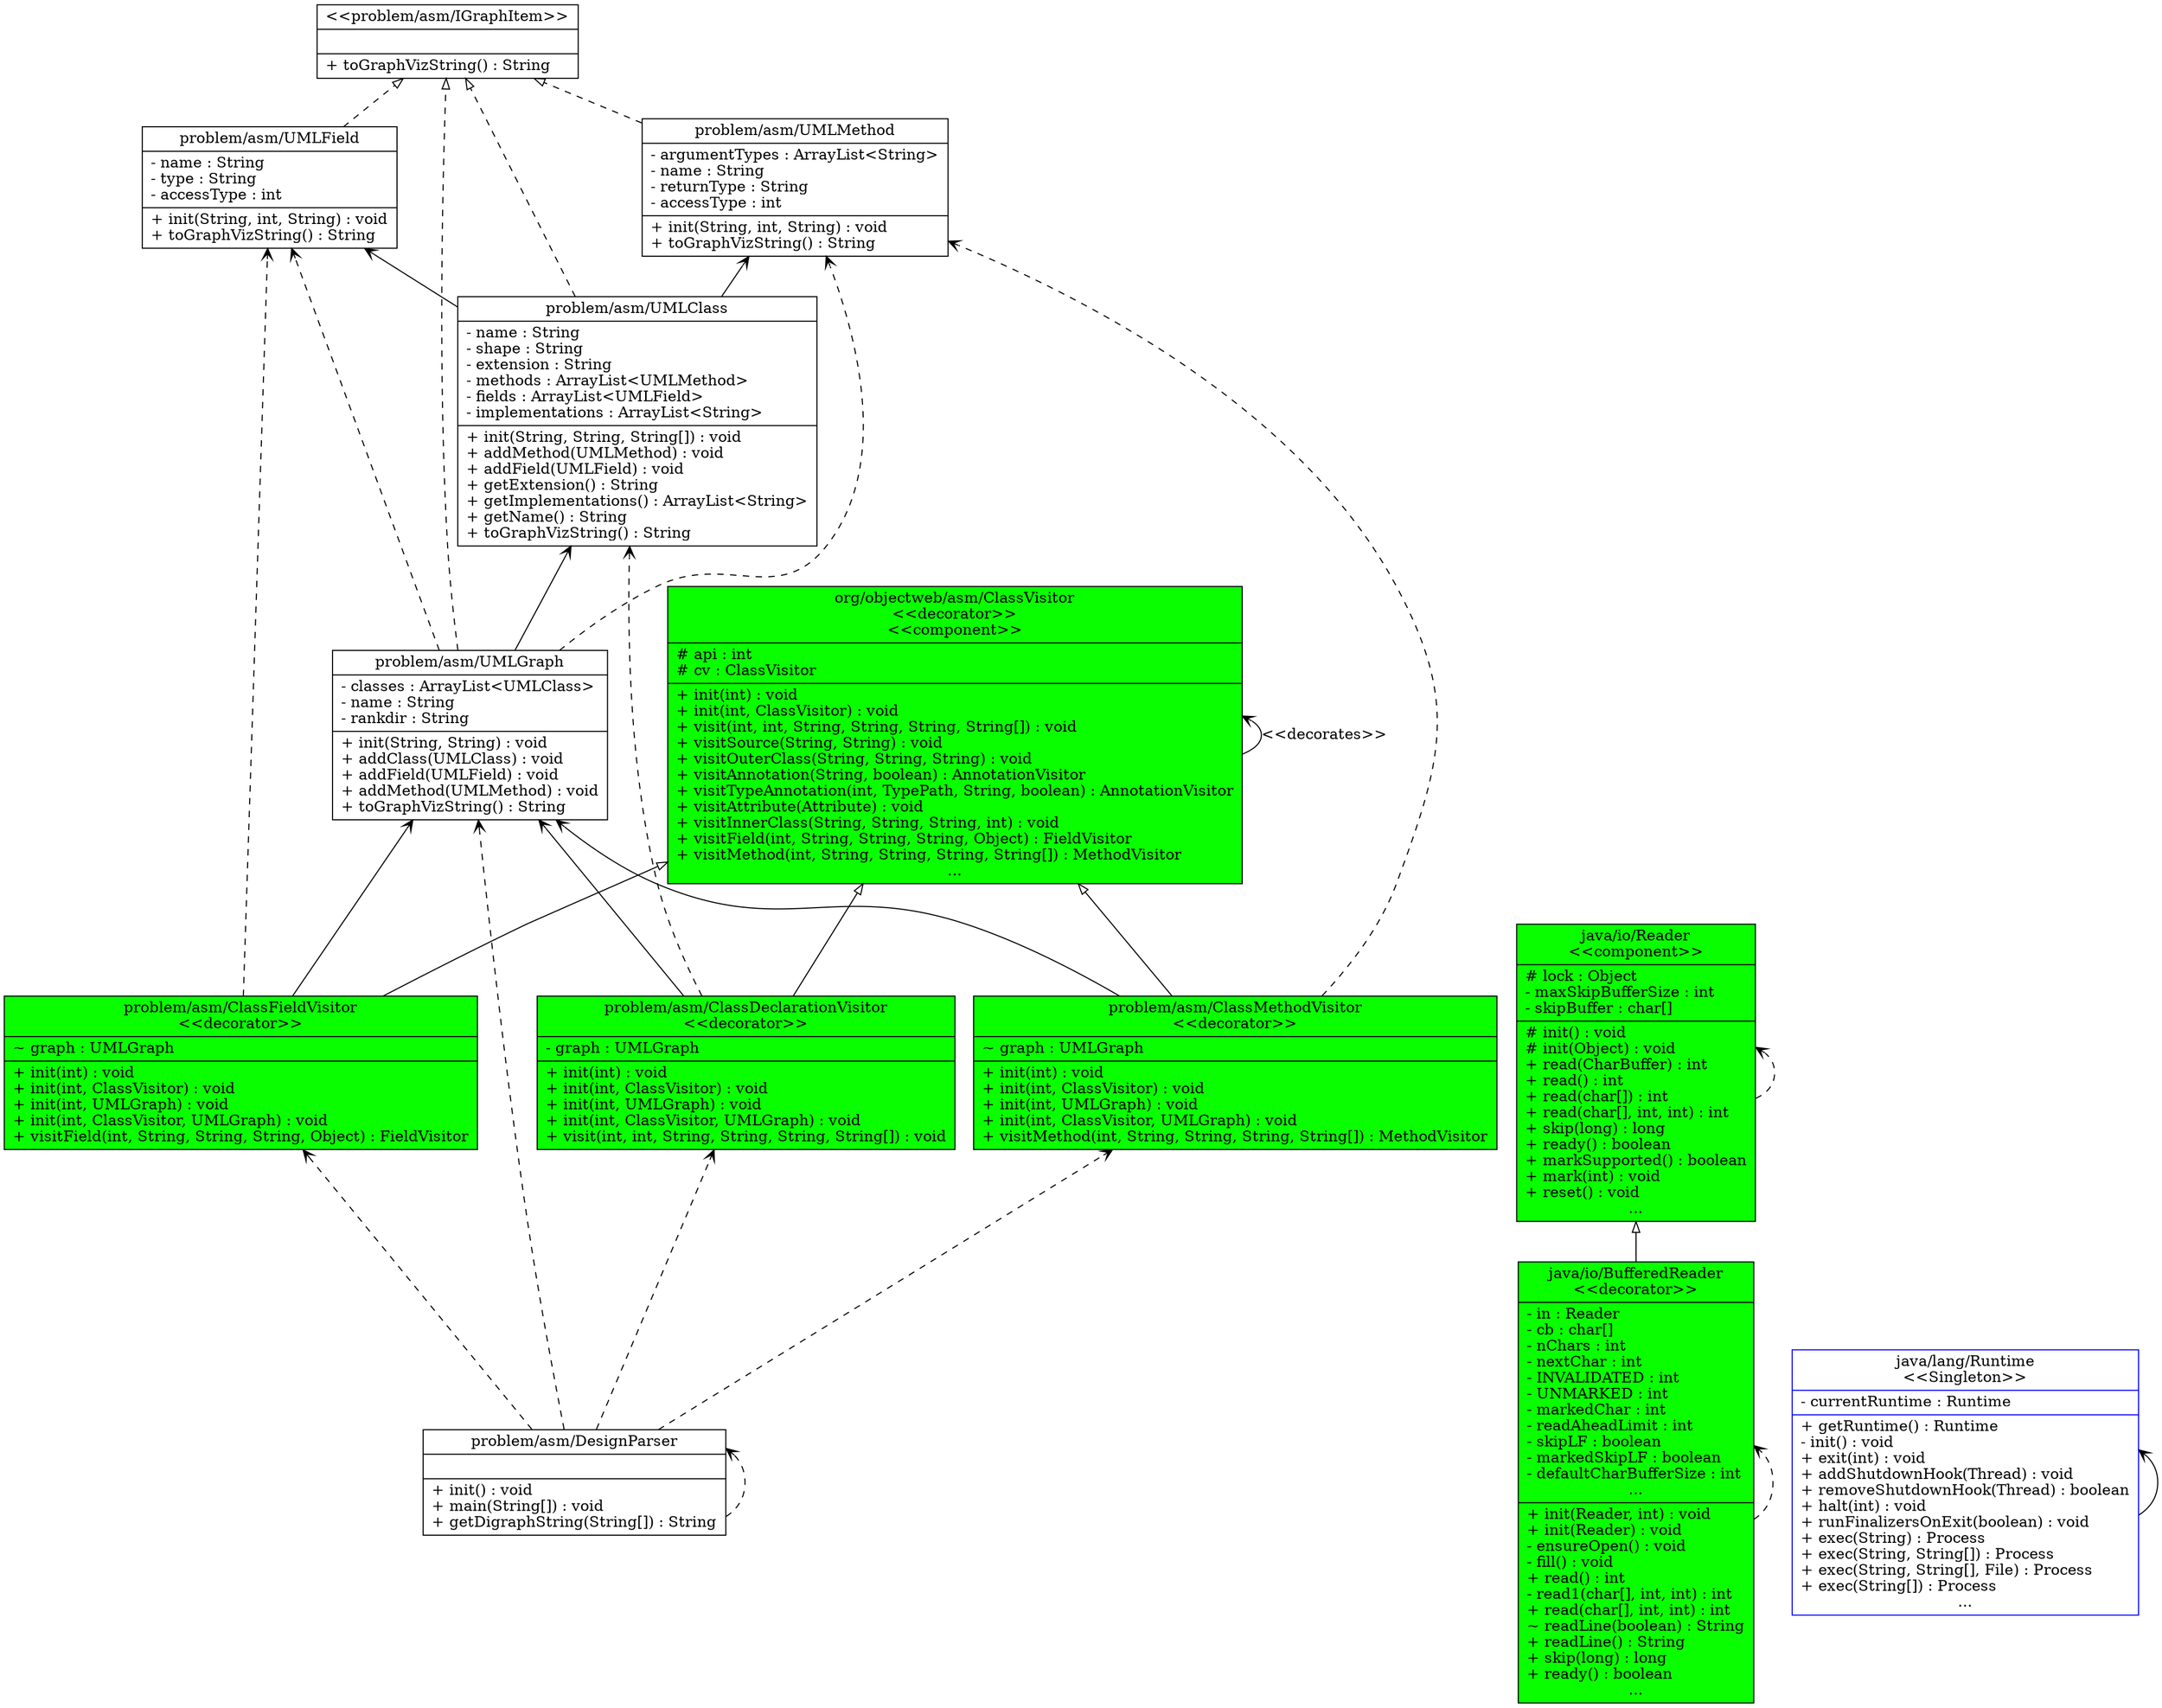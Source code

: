 digraph "UML"{
	rankdir = BT
	"problem/asm/ClassDeclarationVisitor" [
	shape = "record",
	label = "{problem/asm/ClassDeclarationVisitor\n\<\<decorator\>\>|- graph : UMLGraph\l|+ init(int) : void\l+ init(int, ClassVisitor) : void\l+ init(int, UMLGraph) : void\l+ init(int, ClassVisitor, UMLGraph) : void\l+ visit(int, int, String, String, String, String[]) : void\l}"
style=filled
fillcolor="#09FF00"
color="#000000"
];
"problem/asm/ClassDeclarationVisitor" -> "problem/asm/UMLGraph" [arrowhead="vee", style="solid", color="#000000"];
"problem/asm/ClassDeclarationVisitor" -> "org/objectweb/asm/ClassVisitor" [arrowhead="onormal", style="", color="#000000"];
"problem/asm/ClassDeclarationVisitor" -> "problem/asm/UMLClass" [arrowhead="vee", style="dashed", color="#000000"];

	"problem/asm/ClassFieldVisitor" [
	shape = "record",
	label = "{problem/asm/ClassFieldVisitor\n\<\<decorator\>\>|~ graph : UMLGraph\l|+ init(int) : void\l+ init(int, ClassVisitor) : void\l+ init(int, UMLGraph) : void\l+ init(int, ClassVisitor, UMLGraph) : void\l+ visitField(int, String, String, String, Object) : FieldVisitor\l}"
style=filled
fillcolor="#09FF00"
color="#000000"
];
"problem/asm/ClassFieldVisitor" -> "problem/asm/UMLGraph" [arrowhead="vee", style="solid", color="#000000"];
"problem/asm/ClassFieldVisitor" -> "org/objectweb/asm/ClassVisitor" [arrowhead="onormal", style="", color="#000000"];
"problem/asm/ClassFieldVisitor" -> "problem/asm/UMLField" [arrowhead="vee", style="dashed", color="#000000"];

	"problem/asm/ClassMethodVisitor" [
	shape = "record",
	label = "{problem/asm/ClassMethodVisitor\n\<\<decorator\>\>|~ graph : UMLGraph\l|+ init(int) : void\l+ init(int, ClassVisitor) : void\l+ init(int, UMLGraph) : void\l+ init(int, ClassVisitor, UMLGraph) : void\l+ visitMethod(int, String, String, String, String[]) : MethodVisitor\l}"
style=filled
fillcolor="#09FF00"
color="#000000"
];
"problem/asm/ClassMethodVisitor" -> "problem/asm/UMLGraph" [arrowhead="vee", style="solid", color="#000000"];
"problem/asm/ClassMethodVisitor" -> "org/objectweb/asm/ClassVisitor" [arrowhead="onormal", style="", color="#000000"];
"problem/asm/ClassMethodVisitor" -> "problem/asm/UMLMethod" [arrowhead="vee", style="dashed", color="#000000"];

	"problem/asm/DesignParser" [
	shape = "record",
	label = "{problem/asm/DesignParser||+ init() : void\l+ main(String[]) : void\l+ getDigraphString(String[]) : String\l}"
style=filled
fillcolor="#ffffff"
color="#000000"
];
"problem/asm/DesignParser" -> "problem/asm/DesignParser" [arrowhead="vee", style="dashed", color="#000000"];
"problem/asm/DesignParser" -> "problem/asm/UMLGraph" [arrowhead="vee", style="dashed", color="#000000"];
"problem/asm/DesignParser" -> "problem/asm/ClassDeclarationVisitor" [arrowhead="vee", style="dashed", color="#000000"];
"problem/asm/DesignParser" -> "problem/asm/ClassFieldVisitor" [arrowhead="vee", style="dashed", color="#000000"];
"problem/asm/DesignParser" -> "problem/asm/ClassMethodVisitor" [arrowhead="vee", style="dashed", color="#000000"];

	"problem/asm/IGraphItem" [
	shape = "record",
	label = "{\<\<problem/asm/IGraphItem\>\>||+ toGraphVizString() : String\l}"
style=filled
fillcolor="#ffffff"
color="#000000"
];

	"problem/asm/UMLClass" [
	shape = "record",
	label = "{problem/asm/UMLClass|- name : String\l- shape : String\l- extension : String\l- methods : ArrayList\<UMLMethod\>\l- fields : ArrayList\<UMLField\>\l- implementations : ArrayList\<String\>\l|+ init(String, String, String[]) : void\l+ addMethod(UMLMethod) : void\l+ addField(UMLField) : void\l+ getExtension() : String\l+ getImplementations() : ArrayList\<String\>\l+ getName() : String\l+ toGraphVizString() : String\l}"
style=filled
fillcolor="#ffffff"
color="#000000"
];
"problem/asm/UMLClass" -> "problem/asm/IGraphItem" [arrowhead="onormal", style="dashed", color="#000000"];
"problem/asm/UMLClass" -> "problem/asm/UMLField" [arrowhead="vee", style="solid", color="#000000"];
"problem/asm/UMLClass" -> "problem/asm/UMLMethod" [arrowhead="vee", style="solid", color="#000000"];

	"problem/asm/UMLField" [
	shape = "record",
	label = "{problem/asm/UMLField|- name : String\l- type : String\l- accessType : int\l|+ init(String, int, String) : void\l+ toGraphVizString() : String\l}"
style=filled
fillcolor="#ffffff"
color="#000000"
];
"problem/asm/UMLField" -> "problem/asm/IGraphItem" [arrowhead="onormal", style="dashed", color="#000000"];

	"problem/asm/UMLGraph" [
	shape = "record",
	label = "{problem/asm/UMLGraph|- classes : ArrayList\<UMLClass\>\l- name : String\l- rankdir : String\l|+ init(String, String) : void\l+ addClass(UMLClass) : void\l+ addField(UMLField) : void\l+ addMethod(UMLMethod) : void\l+ toGraphVizString() : String\l}"
style=filled
fillcolor="#ffffff"
color="#000000"
];
"problem/asm/UMLGraph" -> "problem/asm/IGraphItem" [arrowhead="onormal", style="dashed", color="#000000"];
"problem/asm/UMLGraph" -> "problem/asm/UMLClass" [arrowhead="vee", style="solid", color="#000000"];
"problem/asm/UMLGraph" -> "problem/asm/UMLField" [arrowhead="vee", style="dashed", color="#000000"];
"problem/asm/UMLGraph" -> "problem/asm/UMLMethod" [arrowhead="vee", style="dashed", color="#000000"];

	"problem/asm/UMLMethod" [
	shape = "record",
	label = "{problem/asm/UMLMethod|- argumentTypes : ArrayList\<String\>\l- name : String\l- returnType : String\l- accessType : int\l|+ init(String, int, String) : void\l+ toGraphVizString() : String\l}"
style=filled
fillcolor="#ffffff"
color="#000000"
];
"problem/asm/UMLMethod" -> "problem/asm/IGraphItem" [arrowhead="onormal", style="dashed", color="#000000"];

	"java/io/Reader" [
	shape = "record",
	label = "{java/io/Reader\n\<\<component\>\>|# lock : Object\l- maxSkipBufferSize : int\l- skipBuffer : char[]\l|# init() : void\l# init(Object) : void\l+ read(CharBuffer) : int\l+ read() : int\l+ read(char[]) : int\l+ read(char[], int, int) : int\l+ skip(long) : long\l+ ready() : boolean\l+ markSupported() : boolean\l+ mark(int) : void\l+ reset() : void\l...}"
style=filled
fillcolor="#09FF00"
color="#000000"
];
"java/io/Reader" -> "java/io/Reader" [arrowhead="vee", style="dashed", color="#000000"];

	"java/io/BufferedReader" [
	shape = "record",
	label = "{java/io/BufferedReader\n\<\<decorator\>\>|- in : Reader\l- cb : char[]\l- nChars : int\l- nextChar : int\l- INVALIDATED : int\l- UNMARKED : int\l- markedChar : int\l- readAheadLimit : int\l- skipLF : boolean\l- markedSkipLF : boolean\l- defaultCharBufferSize : int\l...|+ init(Reader, int) : void\l+ init(Reader) : void\l- ensureOpen() : void\l- fill() : void\l+ read() : int\l- read1(char[], int, int) : int\l+ read(char[], int, int) : int\l~ readLine(boolean) : String\l+ readLine() : String\l+ skip(long) : long\l+ ready() : boolean\l...}"
style=filled
fillcolor="#09FF00"
color="#000000"
];
"java/io/BufferedReader" -> "java/io/Reader" [arrowhead="onormal", style="", color="#000000"];
"java/io/BufferedReader" -> "java/io/BufferedReader" [arrowhead="vee", style="dashed", color="#000000"];

	"java/lang/Runtime" [
	shape = "record",
	label = "{java/lang/Runtime\n\<\<Singleton\>\>|- currentRuntime : Runtime\l|+ getRuntime() : Runtime\l- init() : void\l+ exit(int) : void\l+ addShutdownHook(Thread) : void\l+ removeShutdownHook(Thread) : boolean\l+ halt(int) : void\l+ runFinalizersOnExit(boolean) : void\l+ exec(String) : Process\l+ exec(String, String[]) : Process\l+ exec(String, String[], File) : Process\l+ exec(String[]) : Process\l...}"
style=filled
fillcolor="#ffffff"
color="#0000ff"
];
"java/lang/Runtime" -> "java/lang/Runtime" [arrowhead="vee", style="solid", color="#000000"];

	"org/objectweb/asm/ClassVisitor" [
	shape = "record",
	label = "{org/objectweb/asm/ClassVisitor\n\<\<decorator\>\>\n\<\<component\>\>|# api : int\l# cv : ClassVisitor\l|+ init(int) : void\l+ init(int, ClassVisitor) : void\l+ visit(int, int, String, String, String, String[]) : void\l+ visitSource(String, String) : void\l+ visitOuterClass(String, String, String) : void\l+ visitAnnotation(String, boolean) : AnnotationVisitor\l+ visitTypeAnnotation(int, TypePath, String, boolean) : AnnotationVisitor\l+ visitAttribute(Attribute) : void\l+ visitInnerClass(String, String, String, int) : void\l+ visitField(int, String, String, String, Object) : FieldVisitor\l+ visitMethod(int, String, String, String, String[]) : MethodVisitor\l...}"
style=filled
fillcolor="#09FF00"
color="#000000"
];
"org/objectweb/asm/ClassVisitor" -> "org/objectweb/asm/ClassVisitor" [arrowhead="vee", label="\<\<decorates\>\>", style="solid", color="#000000"];

}
